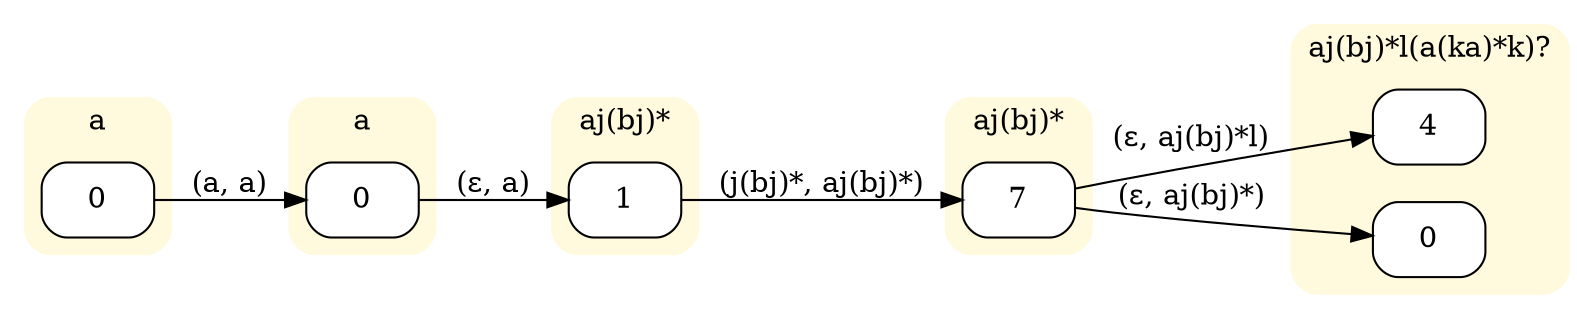 digraph "MONinput/s2" {
rankdir=LR
node [style=filled fillcolor=white]
subgraph cluster0 {
style="rounded,filled" color="#FFF9DD" node [style="rounded,filled" shape=box fillcolor="#FFFFFF"]
label="a"
M0S0 [label=0];
}
subgraph cluster1 {
style="rounded,filled" color="#FFF9DD" node [style="rounded,filled" shape=box fillcolor="#FFFFFF"]
label="a"
M1S0 [label=0];
}
subgraph cluster2 {
style="rounded,filled" color="#FFF9DD" node [style="rounded,filled" shape=box fillcolor="#FFFFFF"]
label="aj(bj)*"
M2S1 [label=1];
}
subgraph cluster3 {
style="rounded,filled" color="#FFF9DD" node [style="rounded,filled" shape=box fillcolor="#FFFFFF"]
label="aj(bj)*"
M3S7 [label=7];
}
subgraph cluster4 {
style="rounded,filled" color="#FFF9DD" node [style="rounded,filled" shape=box fillcolor="#FFFFFF"]
label="aj(bj)*l(a(ka)*k)?"
M4S4 [label=4];
M4S0 [label=0];
}
M0S0 -> M1S0 [label="(a, a)"]
M1S0 -> M2S1 [label="(ε, a)"]
M2S1 -> M3S7 [label="(j(bj)*, aj(bj)*)"]
M3S7 -> M4S4 [label="(ε, aj(bj)*l)"]
M3S7 -> M4S0 [label="(ε, aj(bj)*)"]
}
